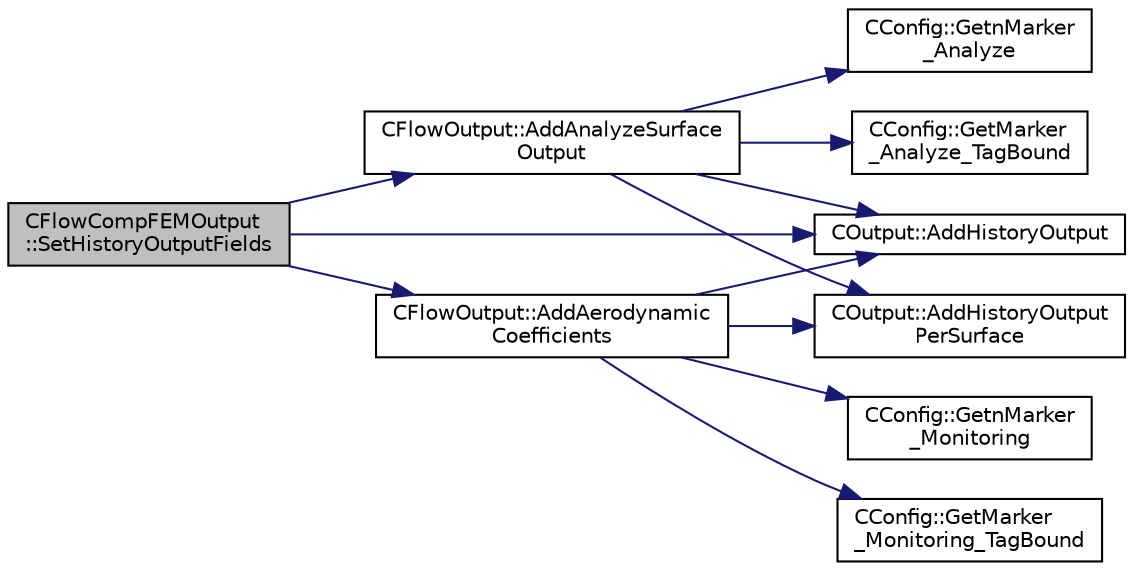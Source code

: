 digraph "CFlowCompFEMOutput::SetHistoryOutputFields"
{
  edge [fontname="Helvetica",fontsize="10",labelfontname="Helvetica",labelfontsize="10"];
  node [fontname="Helvetica",fontsize="10",shape=record];
  rankdir="LR";
  Node124 [label="CFlowCompFEMOutput\l::SetHistoryOutputFields",height=0.2,width=0.4,color="black", fillcolor="grey75", style="filled", fontcolor="black"];
  Node124 -> Node125 [color="midnightblue",fontsize="10",style="solid",fontname="Helvetica"];
  Node125 [label="COutput::AddHistoryOutput",height=0.2,width=0.4,color="black", fillcolor="white", style="filled",URL="$class_c_output.html#ad5ee424d364346cbd6dc27ffbab35e0a",tooltip="Add a new field to the history output. "];
  Node124 -> Node126 [color="midnightblue",fontsize="10",style="solid",fontname="Helvetica"];
  Node126 [label="CFlowOutput::AddAnalyzeSurface\lOutput",height=0.2,width=0.4,color="black", fillcolor="white", style="filled",URL="$class_c_flow_output.html#aee57cb7a70d01246f3872bad92eb7570",tooltip="Add flow surface output fields. "];
  Node126 -> Node125 [color="midnightblue",fontsize="10",style="solid",fontname="Helvetica"];
  Node126 -> Node127 [color="midnightblue",fontsize="10",style="solid",fontname="Helvetica"];
  Node127 [label="CConfig::GetnMarker\l_Analyze",height=0.2,width=0.4,color="black", fillcolor="white", style="filled",URL="$class_c_config.html#a1700278aa339f15f919f7a6866f2f399",tooltip="Get the total number of moving markers. "];
  Node126 -> Node128 [color="midnightblue",fontsize="10",style="solid",fontname="Helvetica"];
  Node128 [label="CConfig::GetMarker\l_Analyze_TagBound",height=0.2,width=0.4,color="black", fillcolor="white", style="filled",URL="$class_c_config.html#a9881a8acb50cc3bb370e02606eb292b9",tooltip="Get the name of the surface defined in the geometry file. "];
  Node126 -> Node129 [color="midnightblue",fontsize="10",style="solid",fontname="Helvetica"];
  Node129 [label="COutput::AddHistoryOutput\lPerSurface",height=0.2,width=0.4,color="black", fillcolor="white", style="filled",URL="$class_c_output.html#a59f05a3da028b360934afe9e2dfe766c",tooltip="Add a new field per surface marker to the history output. "];
  Node124 -> Node130 [color="midnightblue",fontsize="10",style="solid",fontname="Helvetica"];
  Node130 [label="CFlowOutput::AddAerodynamic\lCoefficients",height=0.2,width=0.4,color="black", fillcolor="white", style="filled",URL="$class_c_flow_output.html#a05a38079541cd9fa0b71b2841d7326d0",tooltip="Add aerodynamic coefficients as output fields. "];
  Node130 -> Node125 [color="midnightblue",fontsize="10",style="solid",fontname="Helvetica"];
  Node130 -> Node131 [color="midnightblue",fontsize="10",style="solid",fontname="Helvetica"];
  Node131 [label="CConfig::GetnMarker\l_Monitoring",height=0.2,width=0.4,color="black", fillcolor="white", style="filled",URL="$class_c_config.html#a62a92b26c1300323f4a4a035ec19af1a",tooltip="Get the total number of monitoring markers. "];
  Node130 -> Node132 [color="midnightblue",fontsize="10",style="solid",fontname="Helvetica"];
  Node132 [label="CConfig::GetMarker\l_Monitoring_TagBound",height=0.2,width=0.4,color="black", fillcolor="white", style="filled",URL="$class_c_config.html#a5bf47083eec0b00543d3d8c387f41ab2",tooltip="Get the name of the surface defined in the geometry file. "];
  Node130 -> Node129 [color="midnightblue",fontsize="10",style="solid",fontname="Helvetica"];
}
